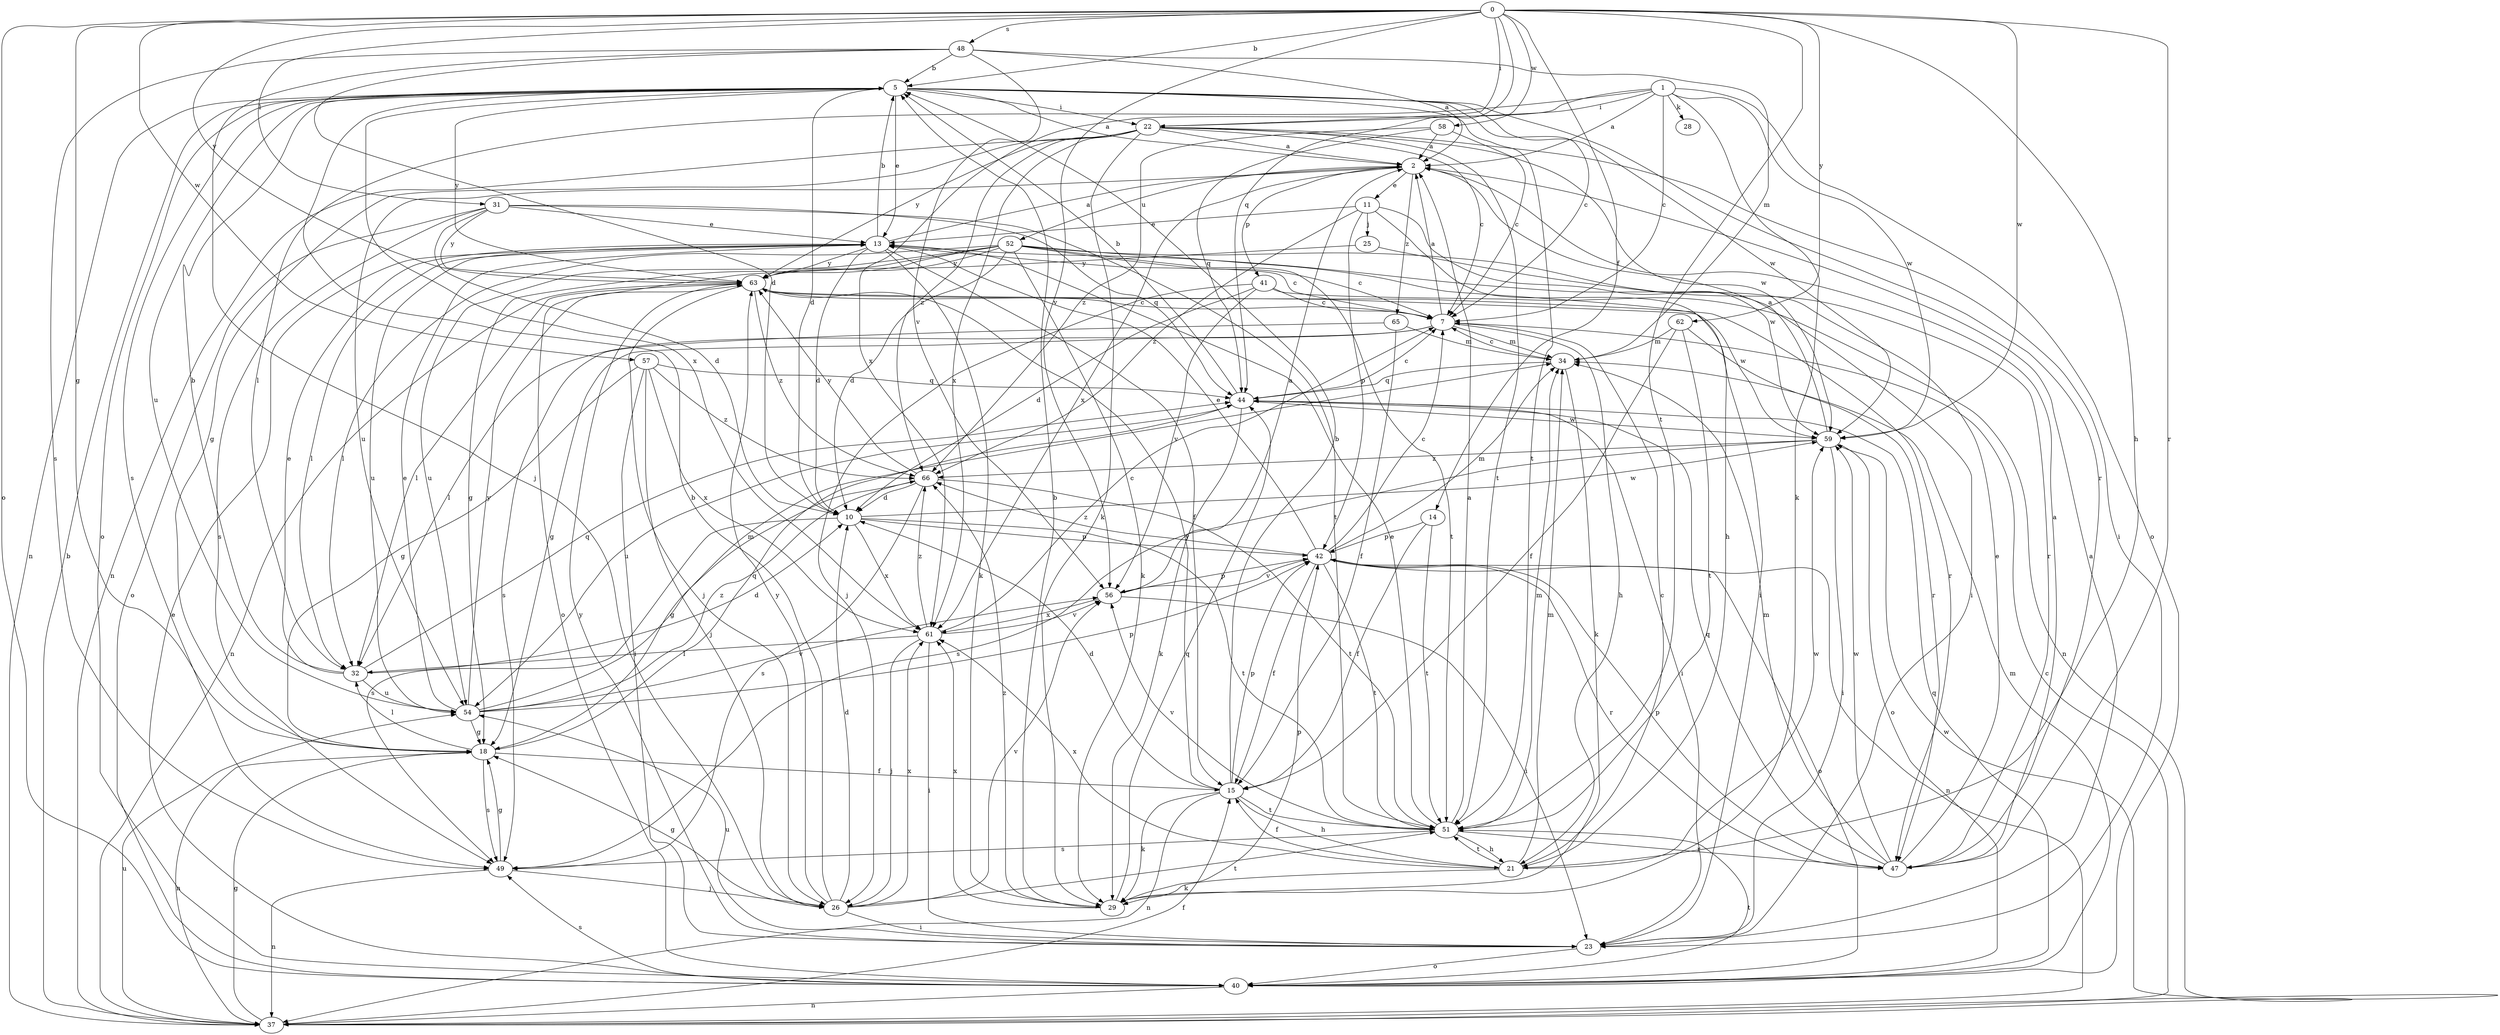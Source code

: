 strict digraph  {
0;
1;
2;
5;
7;
10;
11;
13;
14;
15;
18;
21;
22;
23;
25;
26;
28;
29;
31;
32;
34;
37;
40;
41;
42;
44;
47;
48;
49;
51;
52;
54;
56;
57;
58;
59;
61;
62;
63;
65;
66;
0 -> 5  [label=b];
0 -> 14  [label=f];
0 -> 18  [label=g];
0 -> 21  [label=h];
0 -> 22  [label=i];
0 -> 31  [label=l];
0 -> 40  [label=o];
0 -> 44  [label=q];
0 -> 47  [label=r];
0 -> 48  [label=s];
0 -> 51  [label=t];
0 -> 56  [label=v];
0 -> 57  [label=w];
0 -> 58  [label=w];
0 -> 59  [label=w];
0 -> 62  [label=y];
0 -> 63  [label=y];
1 -> 2  [label=a];
1 -> 7  [label=c];
1 -> 22  [label=i];
1 -> 28  [label=k];
1 -> 29  [label=k];
1 -> 32  [label=l];
1 -> 40  [label=o];
1 -> 59  [label=w];
1 -> 61  [label=x];
2 -> 11  [label=e];
2 -> 41  [label=p];
2 -> 52  [label=u];
2 -> 54  [label=u];
2 -> 61  [label=x];
2 -> 65  [label=z];
5 -> 2  [label=a];
5 -> 7  [label=c];
5 -> 10  [label=d];
5 -> 13  [label=e];
5 -> 22  [label=i];
5 -> 37  [label=n];
5 -> 40  [label=o];
5 -> 47  [label=r];
5 -> 49  [label=s];
5 -> 51  [label=t];
5 -> 54  [label=u];
5 -> 59  [label=w];
5 -> 61  [label=x];
5 -> 63  [label=y];
7 -> 2  [label=a];
7 -> 18  [label=g];
7 -> 21  [label=h];
7 -> 32  [label=l];
7 -> 34  [label=m];
10 -> 42  [label=p];
10 -> 49  [label=s];
10 -> 51  [label=t];
10 -> 59  [label=w];
10 -> 61  [label=x];
11 -> 13  [label=e];
11 -> 21  [label=h];
11 -> 25  [label=j];
11 -> 42  [label=p];
11 -> 59  [label=w];
11 -> 66  [label=z];
13 -> 2  [label=a];
13 -> 5  [label=b];
13 -> 7  [label=c];
13 -> 10  [label=d];
13 -> 15  [label=f];
13 -> 29  [label=k];
13 -> 32  [label=l];
13 -> 54  [label=u];
13 -> 63  [label=y];
14 -> 15  [label=f];
14 -> 42  [label=p];
14 -> 51  [label=t];
15 -> 5  [label=b];
15 -> 10  [label=d];
15 -> 21  [label=h];
15 -> 29  [label=k];
15 -> 37  [label=n];
15 -> 42  [label=p];
15 -> 51  [label=t];
15 -> 63  [label=y];
18 -> 15  [label=f];
18 -> 32  [label=l];
18 -> 37  [label=n];
18 -> 44  [label=q];
18 -> 49  [label=s];
21 -> 7  [label=c];
21 -> 15  [label=f];
21 -> 29  [label=k];
21 -> 34  [label=m];
21 -> 51  [label=t];
21 -> 59  [label=w];
21 -> 61  [label=x];
22 -> 2  [label=a];
22 -> 7  [label=c];
22 -> 18  [label=g];
22 -> 23  [label=i];
22 -> 29  [label=k];
22 -> 37  [label=n];
22 -> 51  [label=t];
22 -> 59  [label=w];
22 -> 61  [label=x];
22 -> 63  [label=y];
22 -> 66  [label=z];
23 -> 2  [label=a];
23 -> 40  [label=o];
23 -> 54  [label=u];
23 -> 63  [label=y];
25 -> 23  [label=i];
25 -> 63  [label=y];
26 -> 5  [label=b];
26 -> 10  [label=d];
26 -> 18  [label=g];
26 -> 23  [label=i];
26 -> 51  [label=t];
26 -> 56  [label=v];
26 -> 61  [label=x];
26 -> 63  [label=y];
29 -> 5  [label=b];
29 -> 42  [label=p];
29 -> 44  [label=q];
29 -> 61  [label=x];
29 -> 66  [label=z];
31 -> 10  [label=d];
31 -> 13  [label=e];
31 -> 40  [label=o];
31 -> 44  [label=q];
31 -> 49  [label=s];
31 -> 51  [label=t];
31 -> 63  [label=y];
32 -> 5  [label=b];
32 -> 10  [label=d];
32 -> 13  [label=e];
32 -> 44  [label=q];
32 -> 54  [label=u];
34 -> 7  [label=c];
34 -> 29  [label=k];
34 -> 44  [label=q];
37 -> 5  [label=b];
37 -> 7  [label=c];
37 -> 15  [label=f];
37 -> 18  [label=g];
37 -> 54  [label=u];
37 -> 59  [label=w];
40 -> 13  [label=e];
40 -> 34  [label=m];
40 -> 37  [label=n];
40 -> 44  [label=q];
40 -> 49  [label=s];
40 -> 51  [label=t];
41 -> 7  [label=c];
41 -> 10  [label=d];
41 -> 26  [label=j];
41 -> 37  [label=n];
41 -> 56  [label=v];
42 -> 7  [label=c];
42 -> 13  [label=e];
42 -> 15  [label=f];
42 -> 34  [label=m];
42 -> 37  [label=n];
42 -> 40  [label=o];
42 -> 47  [label=r];
42 -> 51  [label=t];
42 -> 56  [label=v];
42 -> 66  [label=z];
44 -> 5  [label=b];
44 -> 7  [label=c];
44 -> 23  [label=i];
44 -> 29  [label=k];
44 -> 54  [label=u];
44 -> 59  [label=w];
47 -> 2  [label=a];
47 -> 13  [label=e];
47 -> 34  [label=m];
47 -> 42  [label=p];
47 -> 44  [label=q];
47 -> 59  [label=w];
48 -> 2  [label=a];
48 -> 5  [label=b];
48 -> 10  [label=d];
48 -> 26  [label=j];
48 -> 34  [label=m];
48 -> 49  [label=s];
48 -> 56  [label=v];
49 -> 18  [label=g];
49 -> 26  [label=j];
49 -> 37  [label=n];
51 -> 2  [label=a];
51 -> 13  [label=e];
51 -> 21  [label=h];
51 -> 34  [label=m];
51 -> 47  [label=r];
51 -> 49  [label=s];
51 -> 56  [label=v];
52 -> 7  [label=c];
52 -> 10  [label=d];
52 -> 18  [label=g];
52 -> 23  [label=i];
52 -> 29  [label=k];
52 -> 32  [label=l];
52 -> 40  [label=o];
52 -> 47  [label=r];
52 -> 51  [label=t];
52 -> 54  [label=u];
52 -> 63  [label=y];
54 -> 13  [label=e];
54 -> 18  [label=g];
54 -> 34  [label=m];
54 -> 42  [label=p];
54 -> 56  [label=v];
54 -> 63  [label=y];
54 -> 66  [label=z];
56 -> 2  [label=a];
56 -> 23  [label=i];
56 -> 42  [label=p];
56 -> 61  [label=x];
57 -> 18  [label=g];
57 -> 23  [label=i];
57 -> 26  [label=j];
57 -> 44  [label=q];
57 -> 61  [label=x];
57 -> 66  [label=z];
58 -> 2  [label=a];
58 -> 7  [label=c];
58 -> 44  [label=q];
58 -> 66  [label=z];
59 -> 2  [label=a];
59 -> 23  [label=i];
59 -> 40  [label=o];
59 -> 49  [label=s];
59 -> 66  [label=z];
61 -> 7  [label=c];
61 -> 23  [label=i];
61 -> 26  [label=j];
61 -> 32  [label=l];
61 -> 56  [label=v];
61 -> 66  [label=z];
62 -> 15  [label=f];
62 -> 34  [label=m];
62 -> 47  [label=r];
62 -> 51  [label=t];
63 -> 7  [label=c];
63 -> 26  [label=j];
63 -> 32  [label=l];
63 -> 37  [label=n];
63 -> 47  [label=r];
63 -> 59  [label=w];
63 -> 66  [label=z];
65 -> 15  [label=f];
65 -> 34  [label=m];
65 -> 49  [label=s];
66 -> 10  [label=d];
66 -> 18  [label=g];
66 -> 49  [label=s];
66 -> 51  [label=t];
66 -> 63  [label=y];
}
